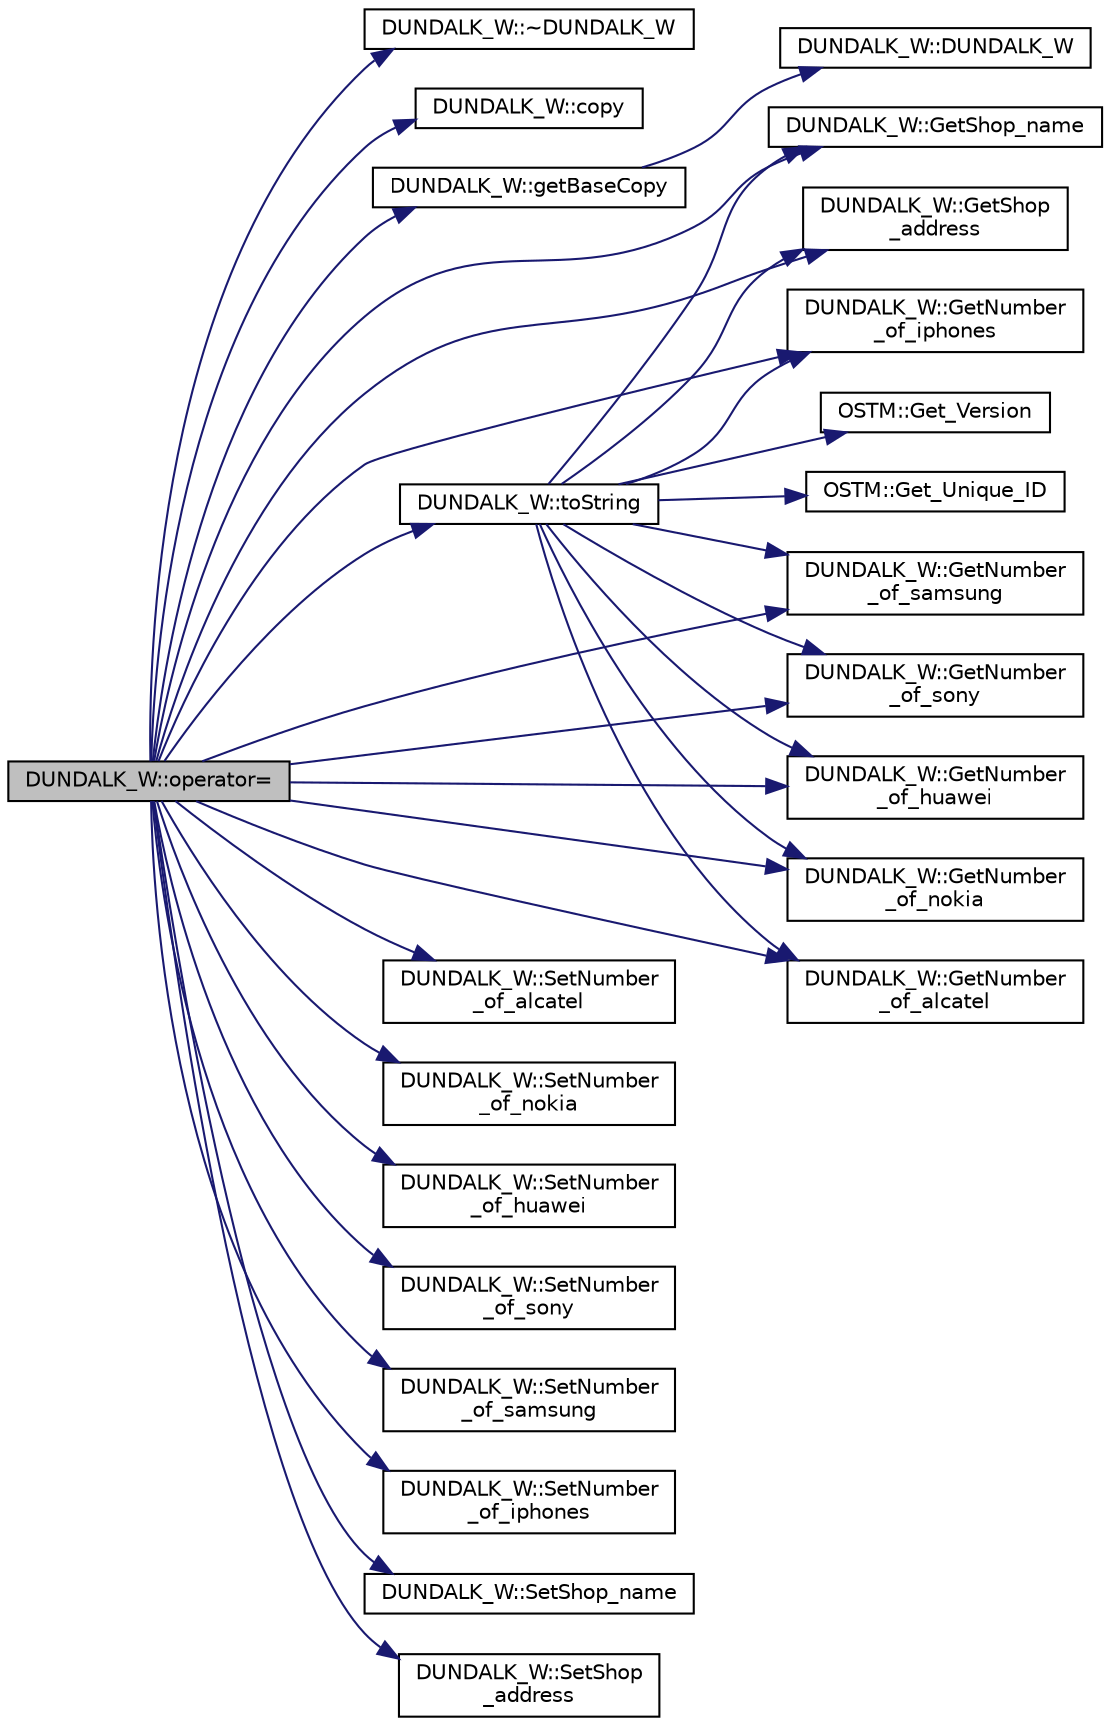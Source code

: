 digraph "DUNDALK_W::operator="
{
  edge [fontname="Helvetica",fontsize="10",labelfontname="Helvetica",labelfontsize="10"];
  node [fontname="Helvetica",fontsize="10",shape=record];
  rankdir="LR";
  Node1 [label="DUNDALK_W::operator=",height=0.2,width=0.4,color="black", fillcolor="grey75", style="filled", fontcolor="black"];
  Node1 -> Node2 [color="midnightblue",fontsize="10",style="solid",fontname="Helvetica"];
  Node2 [label="DUNDALK_W::~DUNDALK_W",height=0.2,width=0.4,color="black", fillcolor="white", style="filled",URL="$class_d_u_n_d_a_l_k___w.html#a91d26f413bf5bc2d089b77036f7fbfa9"];
  Node1 -> Node3 [color="midnightblue",fontsize="10",style="solid",fontname="Helvetica"];
  Node3 [label="DUNDALK_W::copy",height=0.2,width=0.4,color="black", fillcolor="white", style="filled",URL="$class_d_u_n_d_a_l_k___w.html#a850117e656ee2961317f758e70e5d143",tooltip="copy function, make deep copy of the object/pointer "];
  Node1 -> Node4 [color="midnightblue",fontsize="10",style="solid",fontname="Helvetica"];
  Node4 [label="DUNDALK_W::getBaseCopy",height=0.2,width=0.4,color="black", fillcolor="white", style="filled",URL="$class_d_u_n_d_a_l_k___w.html#a06cbcac20829906b710962967795d4e6",tooltip="getBaseCopy function, make deep copy of the object/pointer and Return a new BANK* type object ..."];
  Node4 -> Node5 [color="midnightblue",fontsize="10",style="solid",fontname="Helvetica"];
  Node5 [label="DUNDALK_W::DUNDALK_W",height=0.2,width=0.4,color="black", fillcolor="white", style="filled",URL="$class_d_u_n_d_a_l_k___w.html#ad459a77b4f3e0aaebb3d178eb014a77f"];
  Node1 -> Node6 [color="midnightblue",fontsize="10",style="solid",fontname="Helvetica"];
  Node6 [label="DUNDALK_W::toString",height=0.2,width=0.4,color="black", fillcolor="white", style="filled",URL="$class_d_u_n_d_a_l_k___w.html#aef2a8301835c60c21f9f3199259fed87",tooltip="_cast, is use to cast bak the std::shared_ptr<OSTM> to the required type "];
  Node6 -> Node7 [color="midnightblue",fontsize="10",style="solid",fontname="Helvetica"];
  Node7 [label="DUNDALK_W::GetShop_name",height=0.2,width=0.4,color="black", fillcolor="white", style="filled",URL="$class_d_u_n_d_a_l_k___w.html#a1b0a9008ea26cf2181eca0dfb93acc9f"];
  Node6 -> Node8 [color="midnightblue",fontsize="10",style="solid",fontname="Helvetica"];
  Node8 [label="OSTM::Get_Unique_ID",height=0.2,width=0.4,color="black", fillcolor="white", style="filled",URL="$class_o_s_t_m.html#a5a01a8b98d16b1d1904ecf9356e7b71d",tooltip="getter for unique id "];
  Node6 -> Node9 [color="midnightblue",fontsize="10",style="solid",fontname="Helvetica"];
  Node9 [label="DUNDALK_W::GetShop\l_address",height=0.2,width=0.4,color="black", fillcolor="white", style="filled",URL="$class_d_u_n_d_a_l_k___w.html#af9c0a573ae5d8b388a46652621224002"];
  Node6 -> Node10 [color="midnightblue",fontsize="10",style="solid",fontname="Helvetica"];
  Node10 [label="DUNDALK_W::GetNumber\l_of_iphones",height=0.2,width=0.4,color="black", fillcolor="white", style="filled",URL="$class_d_u_n_d_a_l_k___w.html#a8fe67b0cea3e113beaf88917768fafc9"];
  Node6 -> Node11 [color="midnightblue",fontsize="10",style="solid",fontname="Helvetica"];
  Node11 [label="DUNDALK_W::GetNumber\l_of_samsung",height=0.2,width=0.4,color="black", fillcolor="white", style="filled",URL="$class_d_u_n_d_a_l_k___w.html#a619751e08d43b1915f191e1de6b53e30"];
  Node6 -> Node12 [color="midnightblue",fontsize="10",style="solid",fontname="Helvetica"];
  Node12 [label="DUNDALK_W::GetNumber\l_of_sony",height=0.2,width=0.4,color="black", fillcolor="white", style="filled",URL="$class_d_u_n_d_a_l_k___w.html#af9830770e23fa88a55fc39c5638763b8"];
  Node6 -> Node13 [color="midnightblue",fontsize="10",style="solid",fontname="Helvetica"];
  Node13 [label="DUNDALK_W::GetNumber\l_of_huawei",height=0.2,width=0.4,color="black", fillcolor="white", style="filled",URL="$class_d_u_n_d_a_l_k___w.html#ab52fec6b8e051fc3aa064822d9c76d7e"];
  Node6 -> Node14 [color="midnightblue",fontsize="10",style="solid",fontname="Helvetica"];
  Node14 [label="DUNDALK_W::GetNumber\l_of_nokia",height=0.2,width=0.4,color="black", fillcolor="white", style="filled",URL="$class_d_u_n_d_a_l_k___w.html#aaba4f04cd24ca7ac1d37f6d0ec76a3c7"];
  Node6 -> Node15 [color="midnightblue",fontsize="10",style="solid",fontname="Helvetica"];
  Node15 [label="DUNDALK_W::GetNumber\l_of_alcatel",height=0.2,width=0.4,color="black", fillcolor="white", style="filled",URL="$class_d_u_n_d_a_l_k___w.html#ab7d0fcf5ec24a2c554e44caf50c325a3"];
  Node6 -> Node16 [color="midnightblue",fontsize="10",style="solid",fontname="Helvetica"];
  Node16 [label="OSTM::Get_Version",height=0.2,width=0.4,color="black", fillcolor="white", style="filled",URL="$class_o_s_t_m.html#a1f1db9d482f22c8e7caa17dfb340626b",tooltip="getter for version number "];
  Node1 -> Node17 [color="midnightblue",fontsize="10",style="solid",fontname="Helvetica"];
  Node17 [label="DUNDALK_W::SetNumber\l_of_alcatel",height=0.2,width=0.4,color="black", fillcolor="white", style="filled",URL="$class_d_u_n_d_a_l_k___w.html#a7cc39880414729ad260abb46c6b320d0"];
  Node1 -> Node15 [color="midnightblue",fontsize="10",style="solid",fontname="Helvetica"];
  Node1 -> Node18 [color="midnightblue",fontsize="10",style="solid",fontname="Helvetica"];
  Node18 [label="DUNDALK_W::SetNumber\l_of_nokia",height=0.2,width=0.4,color="black", fillcolor="white", style="filled",URL="$class_d_u_n_d_a_l_k___w.html#a9ea7d9efdcbb7f39c111442b68604ee4"];
  Node1 -> Node14 [color="midnightblue",fontsize="10",style="solid",fontname="Helvetica"];
  Node1 -> Node19 [color="midnightblue",fontsize="10",style="solid",fontname="Helvetica"];
  Node19 [label="DUNDALK_W::SetNumber\l_of_huawei",height=0.2,width=0.4,color="black", fillcolor="white", style="filled",URL="$class_d_u_n_d_a_l_k___w.html#ae97581138541d975b6d1f49eb1dfb5ac"];
  Node1 -> Node13 [color="midnightblue",fontsize="10",style="solid",fontname="Helvetica"];
  Node1 -> Node20 [color="midnightblue",fontsize="10",style="solid",fontname="Helvetica"];
  Node20 [label="DUNDALK_W::SetNumber\l_of_sony",height=0.2,width=0.4,color="black", fillcolor="white", style="filled",URL="$class_d_u_n_d_a_l_k___w.html#ab08434d18efd64e98600e34f27e0b753"];
  Node1 -> Node12 [color="midnightblue",fontsize="10",style="solid",fontname="Helvetica"];
  Node1 -> Node21 [color="midnightblue",fontsize="10",style="solid",fontname="Helvetica"];
  Node21 [label="DUNDALK_W::SetNumber\l_of_samsung",height=0.2,width=0.4,color="black", fillcolor="white", style="filled",URL="$class_d_u_n_d_a_l_k___w.html#a55cb57ef915fac44c82570f6d41a023f"];
  Node1 -> Node11 [color="midnightblue",fontsize="10",style="solid",fontname="Helvetica"];
  Node1 -> Node22 [color="midnightblue",fontsize="10",style="solid",fontname="Helvetica"];
  Node22 [label="DUNDALK_W::SetNumber\l_of_iphones",height=0.2,width=0.4,color="black", fillcolor="white", style="filled",URL="$class_d_u_n_d_a_l_k___w.html#a93b3677db13a4f469f8488d45a62ec74"];
  Node1 -> Node10 [color="midnightblue",fontsize="10",style="solid",fontname="Helvetica"];
  Node1 -> Node23 [color="midnightblue",fontsize="10",style="solid",fontname="Helvetica"];
  Node23 [label="DUNDALK_W::SetShop_name",height=0.2,width=0.4,color="black", fillcolor="white", style="filled",URL="$class_d_u_n_d_a_l_k___w.html#ace86d535779fc3f953e9654e21ba5c40"];
  Node1 -> Node7 [color="midnightblue",fontsize="10",style="solid",fontname="Helvetica"];
  Node1 -> Node24 [color="midnightblue",fontsize="10",style="solid",fontname="Helvetica"];
  Node24 [label="DUNDALK_W::SetShop\l_address",height=0.2,width=0.4,color="black", fillcolor="white", style="filled",URL="$class_d_u_n_d_a_l_k___w.html#a2aa44fd4b48eeb979fbd167f2aea3811"];
  Node1 -> Node9 [color="midnightblue",fontsize="10",style="solid",fontname="Helvetica"];
}
